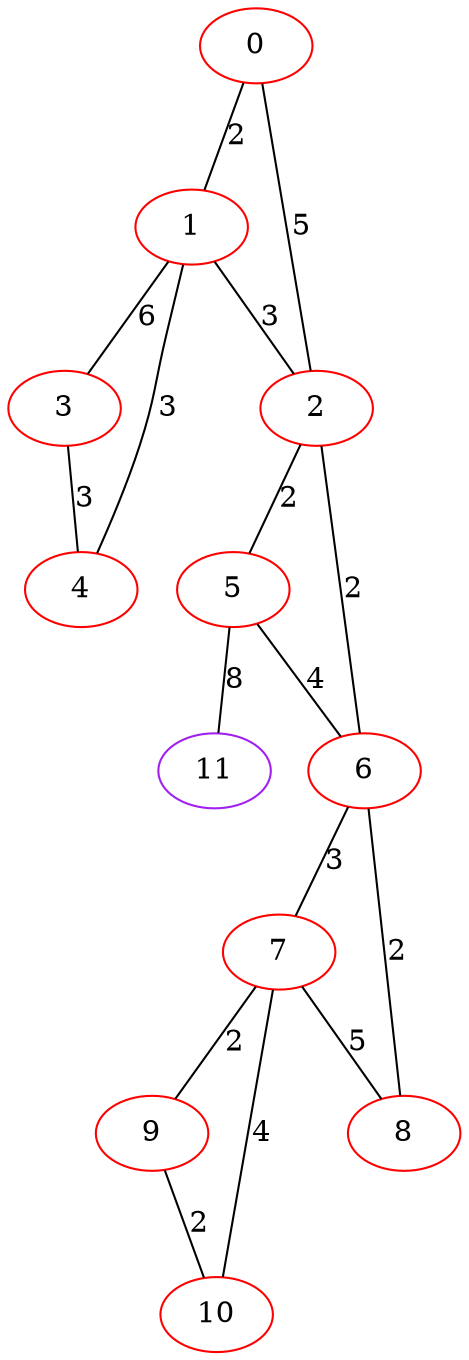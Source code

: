 graph "" {
0 [color=red, weight=1];
1 [color=red, weight=1];
2 [color=red, weight=1];
3 [color=red, weight=1];
4 [color=red, weight=1];
5 [color=red, weight=1];
6 [color=red, weight=1];
7 [color=red, weight=1];
8 [color=red, weight=1];
9 [color=red, weight=1];
10 [color=red, weight=1];
11 [color=purple, weight=4];
0 -- 1  [key=0, label=2];
0 -- 2  [key=0, label=5];
1 -- 2  [key=0, label=3];
1 -- 3  [key=0, label=6];
1 -- 4  [key=0, label=3];
2 -- 5  [key=0, label=2];
2 -- 6  [key=0, label=2];
3 -- 4  [key=0, label=3];
5 -- 11  [key=0, label=8];
5 -- 6  [key=0, label=4];
6 -- 8  [key=0, label=2];
6 -- 7  [key=0, label=3];
7 -- 8  [key=0, label=5];
7 -- 9  [key=0, label=2];
7 -- 10  [key=0, label=4];
9 -- 10  [key=0, label=2];
}
